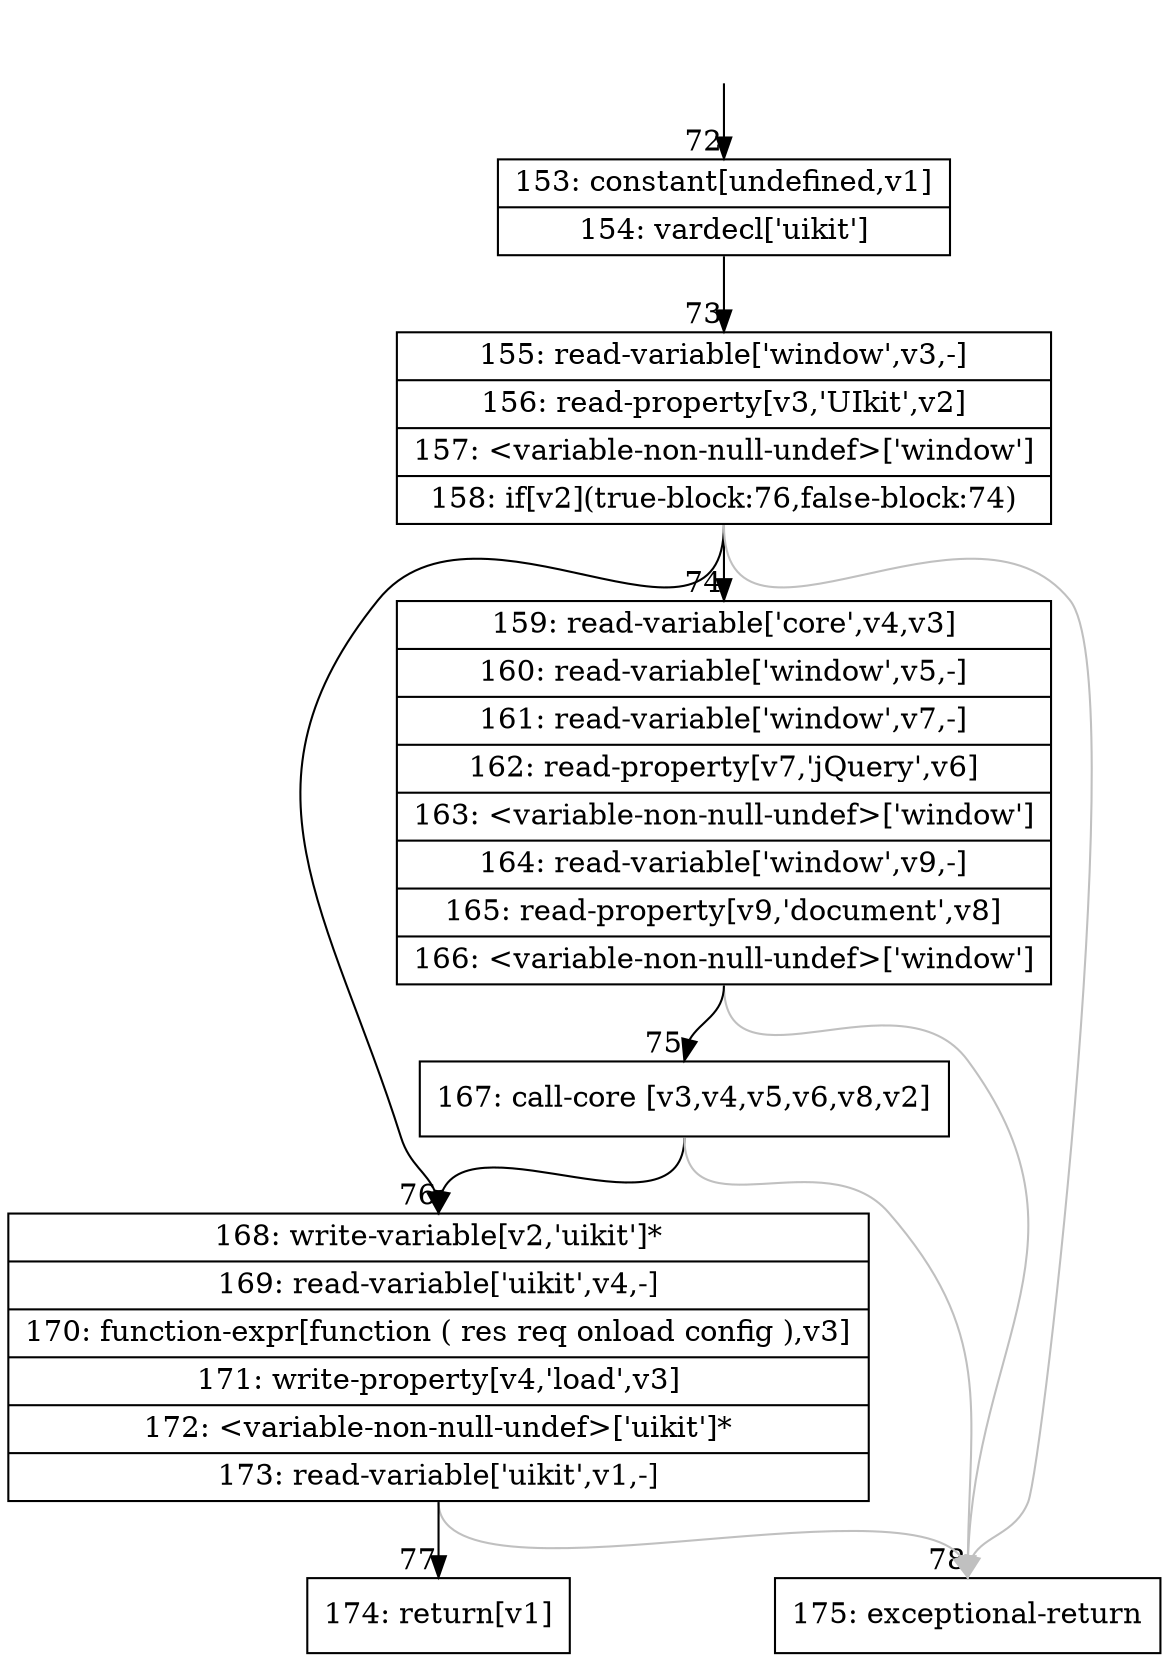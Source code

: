 digraph {
rankdir="TD"
BB_entry2[shape=none,label=""];
BB_entry2 -> BB72 [tailport=s, headport=n, headlabel="    72"]
BB72 [shape=record label="{153: constant[undefined,v1]|154: vardecl['uikit']}" ] 
BB72 -> BB73 [tailport=s, headport=n, headlabel="      73"]
BB73 [shape=record label="{155: read-variable['window',v3,-]|156: read-property[v3,'UIkit',v2]|157: \<variable-non-null-undef\>['window']|158: if[v2](true-block:76,false-block:74)}" ] 
BB73 -> BB76 [tailport=s, headport=n, headlabel="      76"]
BB73 -> BB74 [tailport=s, headport=n, headlabel="      74"]
BB73 -> BB78 [tailport=s, headport=n, color=gray, headlabel="      78"]
BB74 [shape=record label="{159: read-variable['core',v4,v3]|160: read-variable['window',v5,-]|161: read-variable['window',v7,-]|162: read-property[v7,'jQuery',v6]|163: \<variable-non-null-undef\>['window']|164: read-variable['window',v9,-]|165: read-property[v9,'document',v8]|166: \<variable-non-null-undef\>['window']}" ] 
BB74 -> BB75 [tailport=s, headport=n, headlabel="      75"]
BB74 -> BB78 [tailport=s, headport=n, color=gray]
BB75 [shape=record label="{167: call-core [v3,v4,v5,v6,v8,v2]}" ] 
BB75 -> BB76 [tailport=s, headport=n]
BB75 -> BB78 [tailport=s, headport=n, color=gray]
BB76 [shape=record label="{168: write-variable[v2,'uikit']*|169: read-variable['uikit',v4,-]|170: function-expr[function ( res req onload config ),v3]|171: write-property[v4,'load',v3]|172: \<variable-non-null-undef\>['uikit']*|173: read-variable['uikit',v1,-]}" ] 
BB76 -> BB77 [tailport=s, headport=n, headlabel="      77"]
BB76 -> BB78 [tailport=s, headport=n, color=gray]
BB77 [shape=record label="{174: return[v1]}" ] 
BB78 [shape=record label="{175: exceptional-return}" ] 
//#$~ 27
}
